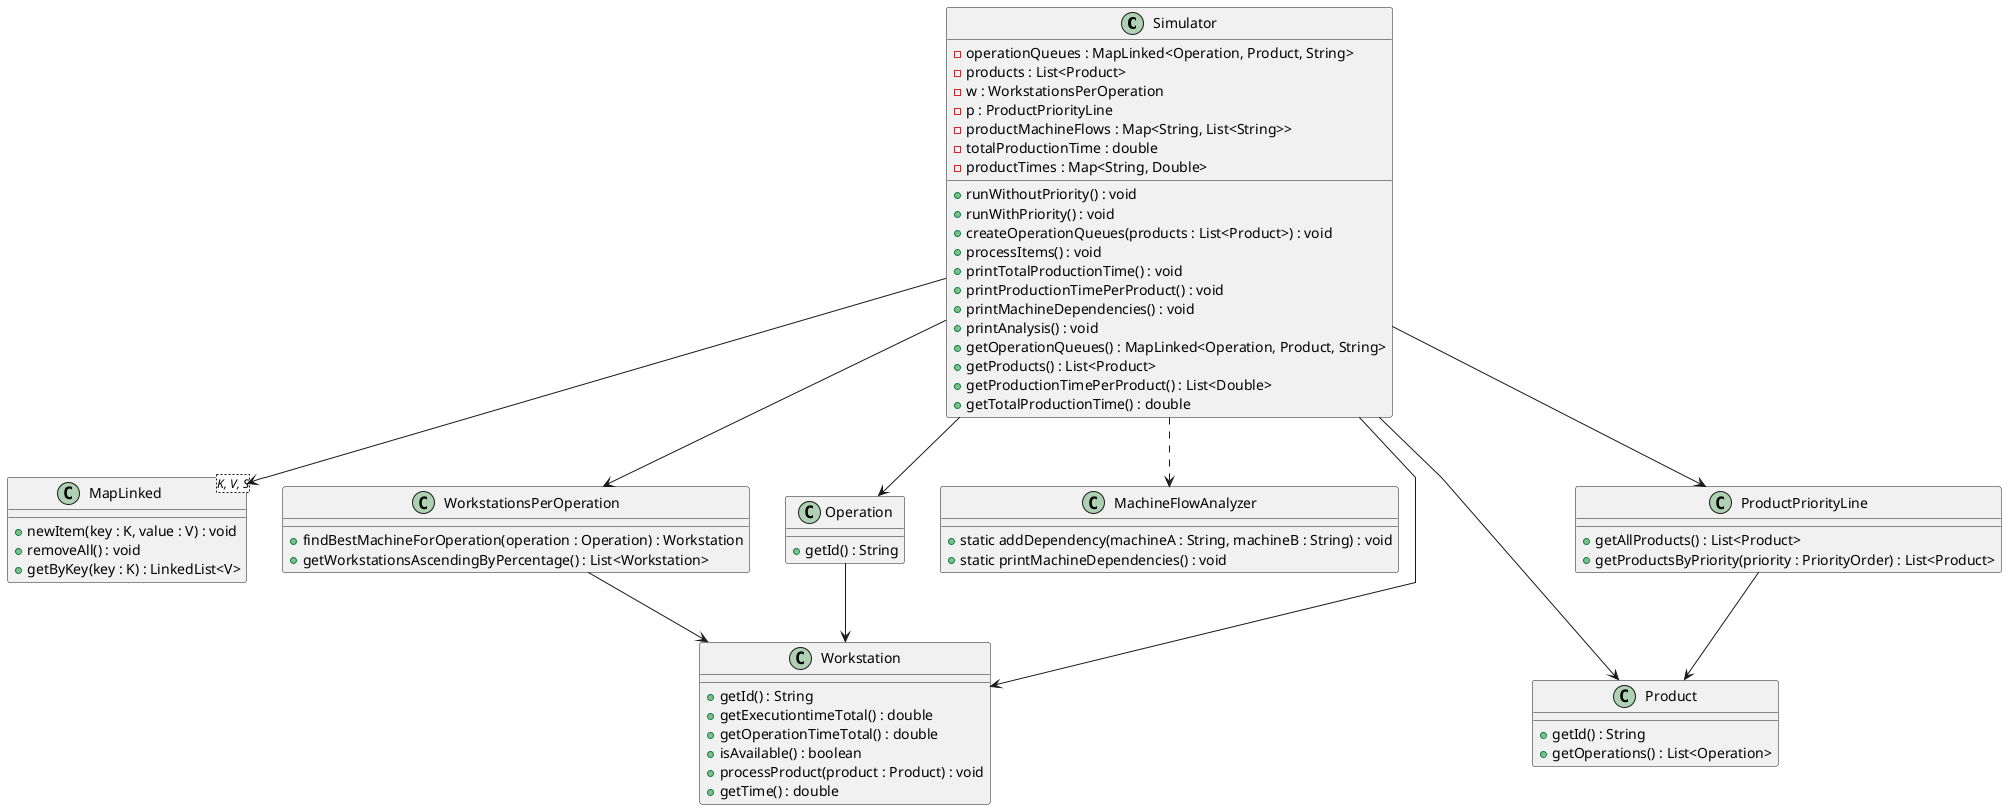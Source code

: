@startuml
skinparam packageStyle rectangle
skinparam shadowing false
skinparam linetype polyline

class Simulator {
    - operationQueues : MapLinked<Operation, Product, String>
    - products : List<Product>
    - w : WorkstationsPerOperation
    - p : ProductPriorityLine
    - productMachineFlows : Map<String, List<String>>
    - totalProductionTime : double
    - productTimes : Map<String, Double>
    + runWithoutPriority() : void
    + runWithPriority() : void
    + createOperationQueues(products : List<Product>) : void
    + processItems() : void
    + printTotalProductionTime() : void
    + printProductionTimePerProduct() : void
    + printMachineDependencies() : void
    + printAnalysis() : void
    + getOperationQueues() : MapLinked<Operation, Product, String>
    + getProducts() : List<Product>
    + getProductionTimePerProduct() : List<Double>
    + getTotalProductionTime() : double
}

class MapLinked<K, V, S> {
    + newItem(key : K, value : V) : void
    + removeAll() : void
    + getByKey(key : K) : LinkedList<V>
}

class WorkstationsPerOperation {
    + findBestMachineForOperation(operation : Operation) : Workstation
    + getWorkstationsAscendingByPercentage() : List<Workstation>
}

class ProductPriorityLine {
    + getAllProducts() : List<Product>
    + getProductsByPriority(priority : PriorityOrder) : List<Product>
}

class MachineFlowAnalyzer {
    + static addDependency(machineA : String, machineB : String) : void
    + static printMachineDependencies() : void
}

class Product {
    + getId() : String
    + getOperations() : List<Operation>
}

class Operation {
    + getId() : String
}

class Workstation {
    + getId() : String
    + getExecutiontimeTotal() : double
    + getOperationTimeTotal() : double
    + isAvailable() : boolean
    + processProduct(product : Product) : void
    + getTime() : double
}

Simulator --> MapLinked
Simulator --> WorkstationsPerOperation
Simulator --> ProductPriorityLine
Simulator ..> MachineFlowAnalyzer
Simulator --> Product
Simulator --> Operation
Simulator --> Workstation
ProductPriorityLine --> Product
WorkstationsPerOperation --> Workstation
Operation --> Workstation

@enduml
